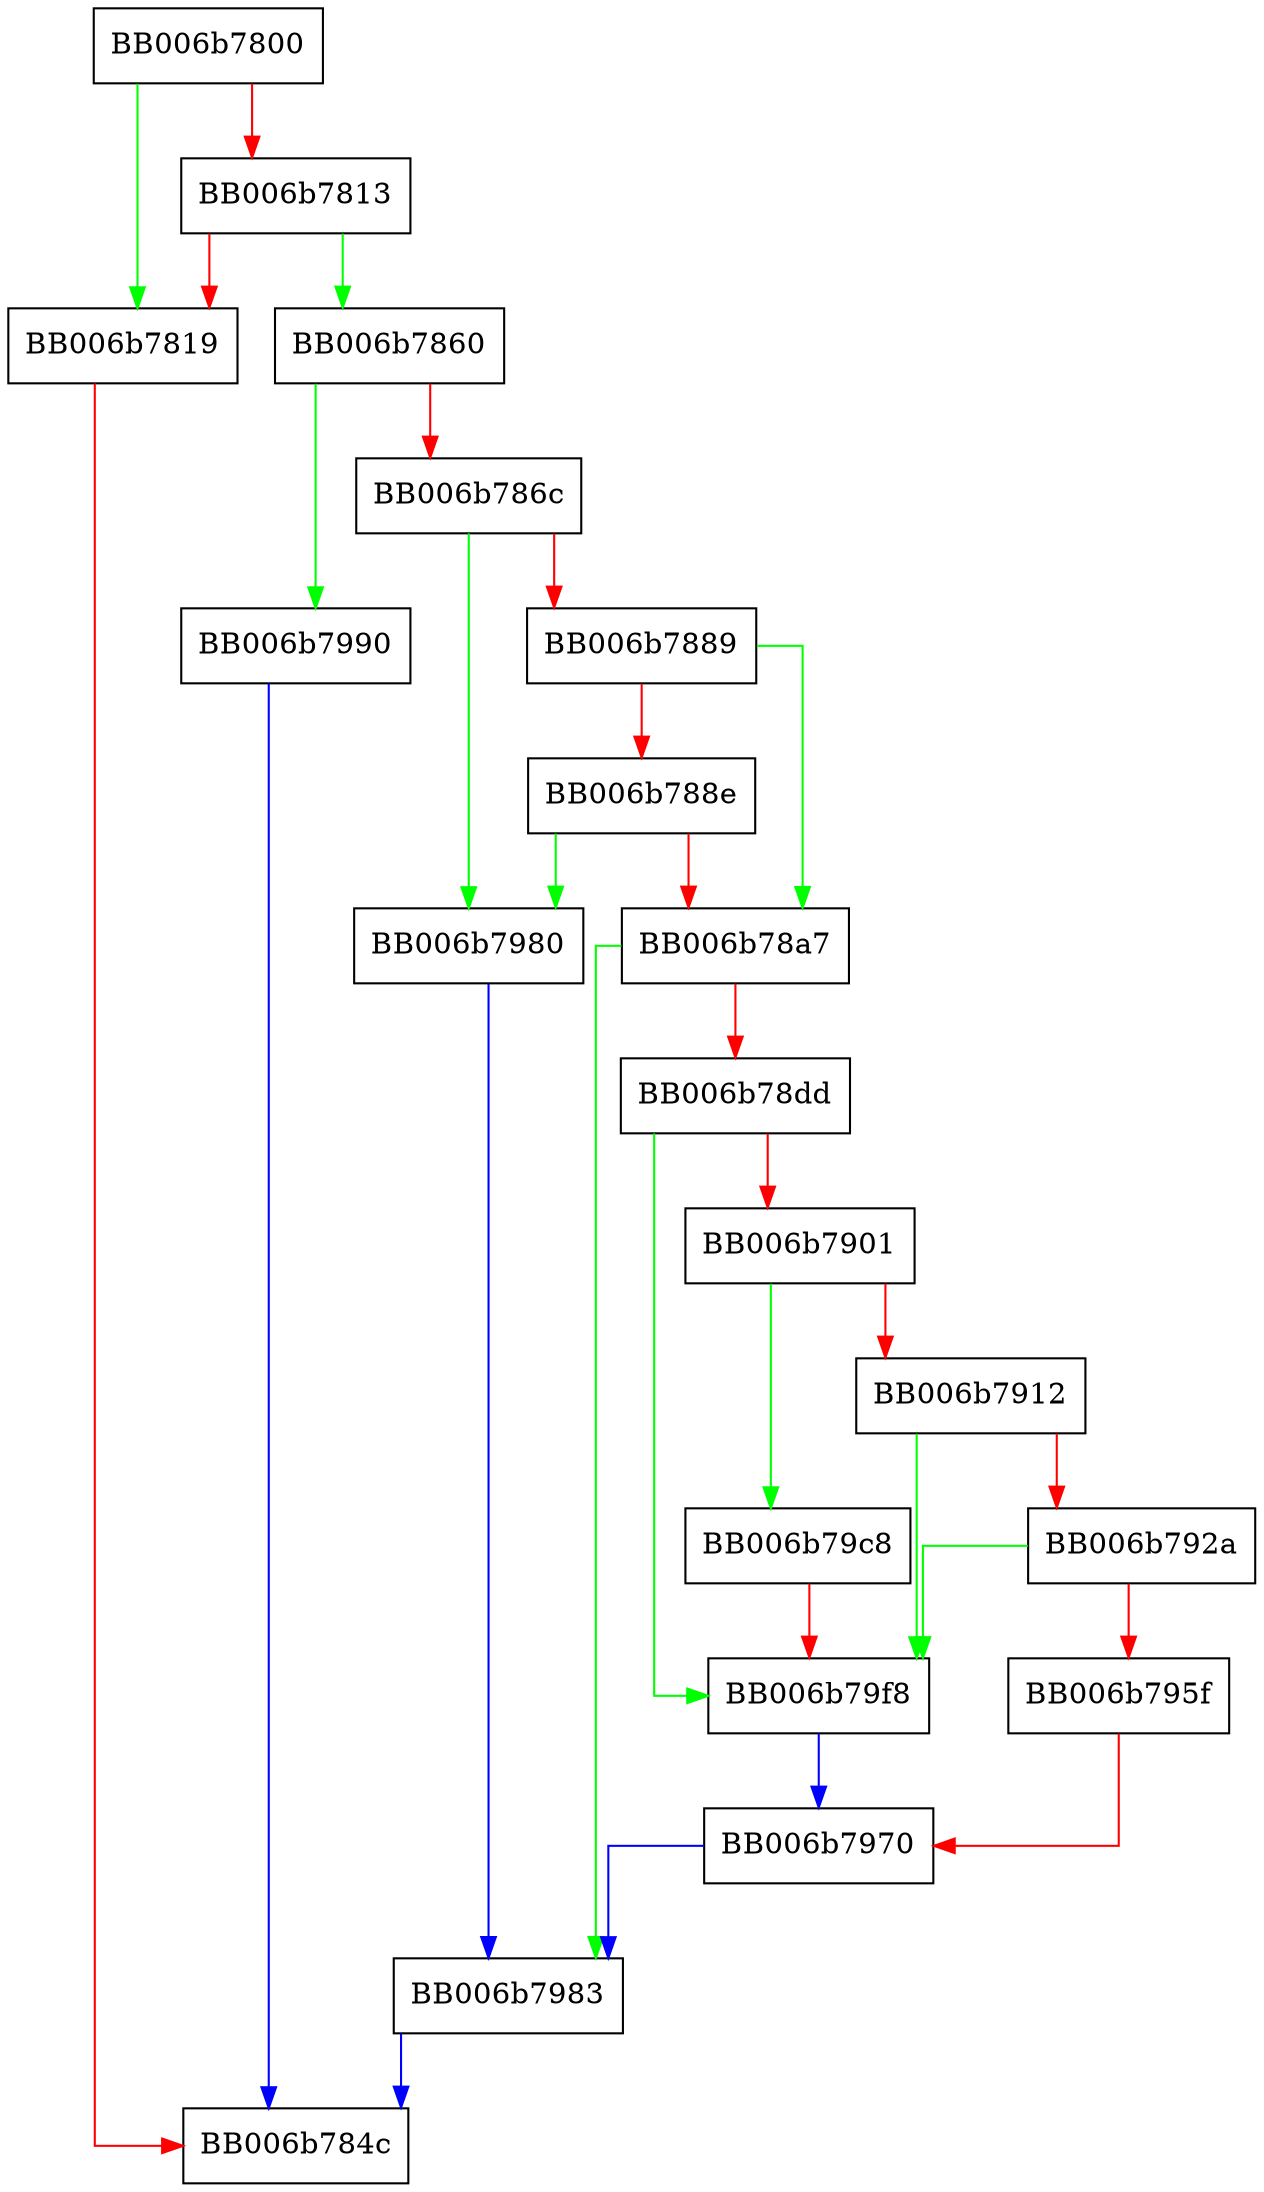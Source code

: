 digraph sm2_to_SubjectPublicKeyInfo_der_encode {
  node [shape="box"];
  graph [splines=ortho];
  BB006b7800 -> BB006b7819 [color="green"];
  BB006b7800 -> BB006b7813 [color="red"];
  BB006b7813 -> BB006b7860 [color="green"];
  BB006b7813 -> BB006b7819 [color="red"];
  BB006b7819 -> BB006b784c [color="red"];
  BB006b7860 -> BB006b7990 [color="green"];
  BB006b7860 -> BB006b786c [color="red"];
  BB006b786c -> BB006b7980 [color="green"];
  BB006b786c -> BB006b7889 [color="red"];
  BB006b7889 -> BB006b78a7 [color="green"];
  BB006b7889 -> BB006b788e [color="red"];
  BB006b788e -> BB006b7980 [color="green"];
  BB006b788e -> BB006b78a7 [color="red"];
  BB006b78a7 -> BB006b7983 [color="green"];
  BB006b78a7 -> BB006b78dd [color="red"];
  BB006b78dd -> BB006b79f8 [color="green"];
  BB006b78dd -> BB006b7901 [color="red"];
  BB006b7901 -> BB006b79c8 [color="green"];
  BB006b7901 -> BB006b7912 [color="red"];
  BB006b7912 -> BB006b79f8 [color="green"];
  BB006b7912 -> BB006b792a [color="red"];
  BB006b792a -> BB006b79f8 [color="green"];
  BB006b792a -> BB006b795f [color="red"];
  BB006b795f -> BB006b7970 [color="red"];
  BB006b7970 -> BB006b7983 [color="blue"];
  BB006b7980 -> BB006b7983 [color="blue"];
  BB006b7983 -> BB006b784c [color="blue"];
  BB006b7990 -> BB006b784c [color="blue"];
  BB006b79c8 -> BB006b79f8 [color="red"];
  BB006b79f8 -> BB006b7970 [color="blue"];
}